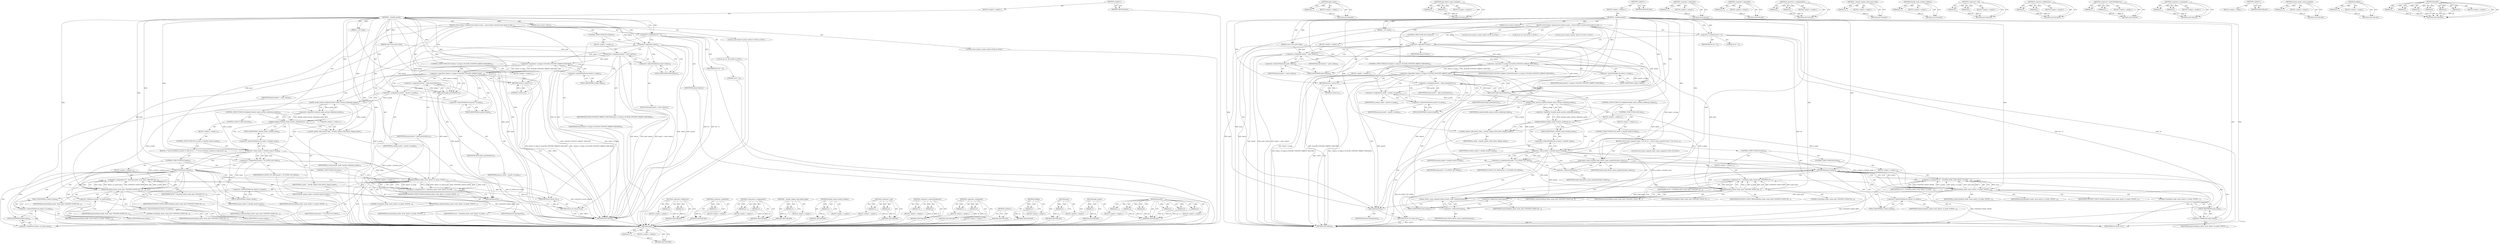 digraph "fsnotify" {
vulnerable_148 [label=<(METHOD,dget_parent)>];
vulnerable_149 [label=<(PARAM,p1)>];
vulnerable_150 [label=<(BLOCK,&lt;empty&gt;,&lt;empty&gt;)>];
vulnerable_151 [label=<(METHOD_RETURN,ANY)>];
vulnerable_169 [label=<(METHOD,fsnotify)>];
vulnerable_170 [label=<(PARAM,p1)>];
vulnerable_171 [label=<(PARAM,p2)>];
vulnerable_172 [label=<(PARAM,p3)>];
vulnerable_173 [label=<(PARAM,p4)>];
vulnerable_174 [label=<(PARAM,p5)>];
vulnerable_175 [label=<(PARAM,p6)>];
vulnerable_176 [label=<(BLOCK,&lt;empty&gt;,&lt;empty&gt;)>];
vulnerable_177 [label=<(METHOD_RETURN,ANY)>];
vulnerable_6 [label=<(METHOD,&lt;global&gt;)<SUB>1</SUB>>];
vulnerable_7 [label=<(BLOCK,&lt;empty&gt;,&lt;empty&gt;)<SUB>1</SUB>>];
vulnerable_8 [label=<(METHOD,__fsnotify_parent)<SUB>1</SUB>>];
vulnerable_9 [label=<(PARAM,const struct path *path)<SUB>1</SUB>>];
vulnerable_10 [label=<(PARAM,struct dentry *dentry)<SUB>1</SUB>>];
vulnerable_11 [label=<(PARAM,__u32 mask)<SUB>1</SUB>>];
vulnerable_12 [label=<(BLOCK,{
	struct dentry *parent;
	struct inode *p_inod...,{
	struct dentry *parent;
	struct inode *p_inod...)<SUB>2</SUB>>];
vulnerable_13 [label="<(LOCAL,struct dentry* parent: dentry*)<SUB>3</SUB>>"];
vulnerable_14 [label="<(LOCAL,struct inode* p_inode: inode*)<SUB>4</SUB>>"];
vulnerable_15 [label="<(LOCAL,int ret: int)<SUB>5</SUB>>"];
vulnerable_16 [label=<(&lt;operator&gt;.assignment,ret = 0)<SUB>5</SUB>>];
vulnerable_17 [label=<(IDENTIFIER,ret,ret = 0)<SUB>5</SUB>>];
vulnerable_18 [label=<(LITERAL,0,ret = 0)<SUB>5</SUB>>];
vulnerable_19 [label=<(CONTROL_STRUCTURE,IF,if (!dentry))<SUB>7</SUB>>];
vulnerable_20 [label=<(&lt;operator&gt;.logicalNot,!dentry)<SUB>7</SUB>>];
vulnerable_21 [label=<(IDENTIFIER,dentry,!dentry)<SUB>7</SUB>>];
vulnerable_22 [label=<(BLOCK,&lt;empty&gt;,&lt;empty&gt;)<SUB>8</SUB>>];
vulnerable_23 [label=<(&lt;operator&gt;.assignment,dentry = path-&gt;dentry)<SUB>8</SUB>>];
vulnerable_24 [label=<(IDENTIFIER,dentry,dentry = path-&gt;dentry)<SUB>8</SUB>>];
vulnerable_25 [label=<(&lt;operator&gt;.indirectFieldAccess,path-&gt;dentry)<SUB>8</SUB>>];
vulnerable_26 [label=<(IDENTIFIER,path,dentry = path-&gt;dentry)<SUB>8</SUB>>];
vulnerable_27 [label=<(FIELD_IDENTIFIER,dentry,dentry)<SUB>8</SUB>>];
vulnerable_28 [label=<(CONTROL_STRUCTURE,IF,if (!(dentry-&gt;d_flags &amp; DCACHE_FSNOTIFY_PARENT_WATCHED)))<SUB>10</SUB>>];
vulnerable_29 [label=<(&lt;operator&gt;.logicalNot,!(dentry-&gt;d_flags &amp; DCACHE_FSNOTIFY_PARENT_WATC...)<SUB>10</SUB>>];
vulnerable_30 [label=<(&lt;operator&gt;.and,dentry-&gt;d_flags &amp; DCACHE_FSNOTIFY_PARENT_WATCHED)<SUB>10</SUB>>];
vulnerable_31 [label=<(&lt;operator&gt;.indirectFieldAccess,dentry-&gt;d_flags)<SUB>10</SUB>>];
vulnerable_32 [label=<(IDENTIFIER,dentry,dentry-&gt;d_flags &amp; DCACHE_FSNOTIFY_PARENT_WATCHED)<SUB>10</SUB>>];
vulnerable_33 [label=<(FIELD_IDENTIFIER,d_flags,d_flags)<SUB>10</SUB>>];
vulnerable_34 [label=<(IDENTIFIER,DCACHE_FSNOTIFY_PARENT_WATCHED,dentry-&gt;d_flags &amp; DCACHE_FSNOTIFY_PARENT_WATCHED)<SUB>10</SUB>>];
vulnerable_35 [label=<(BLOCK,&lt;empty&gt;,&lt;empty&gt;)<SUB>11</SUB>>];
vulnerable_36 [label=<(RETURN,return 0;,return 0;)<SUB>11</SUB>>];
vulnerable_37 [label=<(LITERAL,0,return 0;)<SUB>11</SUB>>];
vulnerable_38 [label=<(&lt;operator&gt;.assignment,parent = dget_parent(dentry))<SUB>13</SUB>>];
vulnerable_39 [label=<(IDENTIFIER,parent,parent = dget_parent(dentry))<SUB>13</SUB>>];
vulnerable_40 [label=<(dget_parent,dget_parent(dentry))<SUB>13</SUB>>];
vulnerable_41 [label=<(IDENTIFIER,dentry,dget_parent(dentry))<SUB>13</SUB>>];
vulnerable_42 [label=<(&lt;operator&gt;.assignment,p_inode = parent-&gt;d_inode)<SUB>14</SUB>>];
vulnerable_43 [label=<(IDENTIFIER,p_inode,p_inode = parent-&gt;d_inode)<SUB>14</SUB>>];
vulnerable_44 [label=<(&lt;operator&gt;.indirectFieldAccess,parent-&gt;d_inode)<SUB>14</SUB>>];
vulnerable_45 [label=<(IDENTIFIER,parent,p_inode = parent-&gt;d_inode)<SUB>14</SUB>>];
vulnerable_46 [label=<(FIELD_IDENTIFIER,d_inode,d_inode)<SUB>14</SUB>>];
vulnerable_47 [label=<(CONTROL_STRUCTURE,IF,if (unlikely(!fsnotify_inode_watches_children(p_inode))))<SUB>16</SUB>>];
vulnerable_48 [label=<(unlikely,unlikely(!fsnotify_inode_watches_children(p_ino...)<SUB>16</SUB>>];
vulnerable_49 [label=<(&lt;operator&gt;.logicalNot,!fsnotify_inode_watches_children(p_inode))<SUB>16</SUB>>];
vulnerable_50 [label=<(fsnotify_inode_watches_children,fsnotify_inode_watches_children(p_inode))<SUB>16</SUB>>];
vulnerable_51 [label=<(IDENTIFIER,p_inode,fsnotify_inode_watches_children(p_inode))<SUB>16</SUB>>];
vulnerable_52 [label=<(BLOCK,&lt;empty&gt;,&lt;empty&gt;)<SUB>17</SUB>>];
vulnerable_53 [label=<(__fsnotify_update_child_dentry_flags,__fsnotify_update_child_dentry_flags(p_inode))<SUB>17</SUB>>];
vulnerable_54 [label=<(IDENTIFIER,p_inode,__fsnotify_update_child_dentry_flags(p_inode))<SUB>17</SUB>>];
vulnerable_55 [label=<(CONTROL_STRUCTURE,ELSE,else)<SUB>18</SUB>>];
vulnerable_56 [label=<(BLOCK,&lt;empty&gt;,&lt;empty&gt;)<SUB>18</SUB>>];
vulnerable_57 [label=<(CONTROL_STRUCTURE,IF,if (p_inode-&gt;i_fsnotify_mask &amp; mask))<SUB>18</SUB>>];
vulnerable_58 [label=<(&lt;operator&gt;.and,p_inode-&gt;i_fsnotify_mask &amp; mask)<SUB>18</SUB>>];
vulnerable_59 [label=<(&lt;operator&gt;.indirectFieldAccess,p_inode-&gt;i_fsnotify_mask)<SUB>18</SUB>>];
vulnerable_60 [label=<(IDENTIFIER,p_inode,p_inode-&gt;i_fsnotify_mask &amp; mask)<SUB>18</SUB>>];
vulnerable_61 [label=<(FIELD_IDENTIFIER,i_fsnotify_mask,i_fsnotify_mask)<SUB>18</SUB>>];
vulnerable_62 [label=<(IDENTIFIER,mask,p_inode-&gt;i_fsnotify_mask &amp; mask)<SUB>18</SUB>>];
vulnerable_63 [label=<(BLOCK,{
 		/* we are notifying a parent so come up wi...,{
 		/* we are notifying a parent so come up wi...)<SUB>18</SUB>>];
vulnerable_64 [label=<(&lt;operators&gt;.assignmentOr,mask |= FS_EVENT_ON_CHILD)<SUB>21</SUB>>];
vulnerable_65 [label=<(IDENTIFIER,mask,mask |= FS_EVENT_ON_CHILD)<SUB>21</SUB>>];
vulnerable_66 [label=<(IDENTIFIER,FS_EVENT_ON_CHILD,mask |= FS_EVENT_ON_CHILD)<SUB>21</SUB>>];
vulnerable_67 [label=<(CONTROL_STRUCTURE,IF,if (path))<SUB>23</SUB>>];
vulnerable_68 [label=<(IDENTIFIER,path,if (path))<SUB>23</SUB>>];
vulnerable_69 [label=<(BLOCK,&lt;empty&gt;,&lt;empty&gt;)<SUB>24</SUB>>];
vulnerable_70 [label=<(&lt;operator&gt;.assignment,ret = fsnotify(p_inode, mask, path, FSNOTIFY_EV...)<SUB>24</SUB>>];
vulnerable_71 [label=<(IDENTIFIER,ret,ret = fsnotify(p_inode, mask, path, FSNOTIFY_EV...)<SUB>24</SUB>>];
vulnerable_72 [label=<(fsnotify,fsnotify(p_inode, mask, path, FSNOTIFY_EVENT_PA...)<SUB>24</SUB>>];
vulnerable_73 [label=<(IDENTIFIER,p_inode,fsnotify(p_inode, mask, path, FSNOTIFY_EVENT_PA...)<SUB>24</SUB>>];
vulnerable_74 [label=<(IDENTIFIER,mask,fsnotify(p_inode, mask, path, FSNOTIFY_EVENT_PA...)<SUB>24</SUB>>];
vulnerable_75 [label=<(IDENTIFIER,path,fsnotify(p_inode, mask, path, FSNOTIFY_EVENT_PA...)<SUB>24</SUB>>];
vulnerable_76 [label=<(IDENTIFIER,FSNOTIFY_EVENT_PATH,fsnotify(p_inode, mask, path, FSNOTIFY_EVENT_PA...)<SUB>24</SUB>>];
vulnerable_77 [label=<(&lt;operator&gt;.fieldAccess,dentry-&gt;d_name.name)<SUB>25</SUB>>];
vulnerable_78 [label=<(&lt;operator&gt;.indirectFieldAccess,dentry-&gt;d_name)<SUB>25</SUB>>];
vulnerable_79 [label=<(IDENTIFIER,dentry,fsnotify(p_inode, mask, path, FSNOTIFY_EVENT_PA...)<SUB>25</SUB>>];
vulnerable_80 [label=<(FIELD_IDENTIFIER,d_name,d_name)<SUB>25</SUB>>];
vulnerable_81 [label=<(FIELD_IDENTIFIER,name,name)<SUB>25</SUB>>];
vulnerable_82 [label=<(LITERAL,0,fsnotify(p_inode, mask, path, FSNOTIFY_EVENT_PA...)<SUB>25</SUB>>];
vulnerable_83 [label=<(CONTROL_STRUCTURE,ELSE,else)<SUB>27</SUB>>];
vulnerable_84 [label=<(BLOCK,&lt;empty&gt;,&lt;empty&gt;)<SUB>27</SUB>>];
vulnerable_85 [label=<(&lt;operator&gt;.assignment,ret = fsnotify(p_inode, mask, dentry-&gt;d_inode, ...)<SUB>27</SUB>>];
vulnerable_86 [label=<(IDENTIFIER,ret,ret = fsnotify(p_inode, mask, dentry-&gt;d_inode, ...)<SUB>27</SUB>>];
vulnerable_87 [label=<(fsnotify,fsnotify(p_inode, mask, dentry-&gt;d_inode, FSNOTI...)<SUB>27</SUB>>];
vulnerable_88 [label=<(IDENTIFIER,p_inode,fsnotify(p_inode, mask, dentry-&gt;d_inode, FSNOTI...)<SUB>27</SUB>>];
vulnerable_89 [label=<(IDENTIFIER,mask,fsnotify(p_inode, mask, dentry-&gt;d_inode, FSNOTI...)<SUB>27</SUB>>];
vulnerable_90 [label=<(&lt;operator&gt;.indirectFieldAccess,dentry-&gt;d_inode)<SUB>27</SUB>>];
vulnerable_91 [label=<(IDENTIFIER,dentry,fsnotify(p_inode, mask, dentry-&gt;d_inode, FSNOTI...)<SUB>27</SUB>>];
vulnerable_92 [label=<(FIELD_IDENTIFIER,d_inode,d_inode)<SUB>27</SUB>>];
vulnerable_93 [label=<(IDENTIFIER,FSNOTIFY_EVENT_INODE,fsnotify(p_inode, mask, dentry-&gt;d_inode, FSNOTI...)<SUB>27</SUB>>];
vulnerable_94 [label=<(&lt;operator&gt;.fieldAccess,dentry-&gt;d_name.name)<SUB>28</SUB>>];
vulnerable_95 [label=<(&lt;operator&gt;.indirectFieldAccess,dentry-&gt;d_name)<SUB>28</SUB>>];
vulnerable_96 [label=<(IDENTIFIER,dentry,fsnotify(p_inode, mask, dentry-&gt;d_inode, FSNOTI...)<SUB>28</SUB>>];
vulnerable_97 [label=<(FIELD_IDENTIFIER,d_name,d_name)<SUB>28</SUB>>];
vulnerable_98 [label=<(FIELD_IDENTIFIER,name,name)<SUB>28</SUB>>];
vulnerable_99 [label=<(LITERAL,0,fsnotify(p_inode, mask, dentry-&gt;d_inode, FSNOTI...)<SUB>28</SUB>>];
vulnerable_100 [label=<(dput,dput(parent))<SUB>31</SUB>>];
vulnerable_101 [label=<(IDENTIFIER,parent,dput(parent))<SUB>31</SUB>>];
vulnerable_102 [label=<(RETURN,return ret;,return ret;)<SUB>33</SUB>>];
vulnerable_103 [label=<(IDENTIFIER,ret,return ret;)<SUB>33</SUB>>];
vulnerable_104 [label=<(METHOD_RETURN,int)<SUB>1</SUB>>];
vulnerable_106 [label=<(METHOD_RETURN,ANY)<SUB>1</SUB>>];
vulnerable_178 [label=<(METHOD,&lt;operator&gt;.fieldAccess)>];
vulnerable_179 [label=<(PARAM,p1)>];
vulnerable_180 [label=<(PARAM,p2)>];
vulnerable_181 [label=<(BLOCK,&lt;empty&gt;,&lt;empty&gt;)>];
vulnerable_182 [label=<(METHOD_RETURN,ANY)>];
vulnerable_134 [label=<(METHOD,&lt;operator&gt;.logicalNot)>];
vulnerable_135 [label=<(PARAM,p1)>];
vulnerable_136 [label=<(BLOCK,&lt;empty&gt;,&lt;empty&gt;)>];
vulnerable_137 [label=<(METHOD_RETURN,ANY)>];
vulnerable_164 [label=<(METHOD,&lt;operators&gt;.assignmentOr)>];
vulnerable_165 [label=<(PARAM,p1)>];
vulnerable_166 [label=<(PARAM,p2)>];
vulnerable_167 [label=<(BLOCK,&lt;empty&gt;,&lt;empty&gt;)>];
vulnerable_168 [label=<(METHOD_RETURN,ANY)>];
vulnerable_160 [label=<(METHOD,__fsnotify_update_child_dentry_flags)>];
vulnerable_161 [label=<(PARAM,p1)>];
vulnerable_162 [label=<(BLOCK,&lt;empty&gt;,&lt;empty&gt;)>];
vulnerable_163 [label=<(METHOD_RETURN,ANY)>];
vulnerable_156 [label=<(METHOD,fsnotify_inode_watches_children)>];
vulnerable_157 [label=<(PARAM,p1)>];
vulnerable_158 [label=<(BLOCK,&lt;empty&gt;,&lt;empty&gt;)>];
vulnerable_159 [label=<(METHOD_RETURN,ANY)>];
vulnerable_143 [label=<(METHOD,&lt;operator&gt;.and)>];
vulnerable_144 [label=<(PARAM,p1)>];
vulnerable_145 [label=<(PARAM,p2)>];
vulnerable_146 [label=<(BLOCK,&lt;empty&gt;,&lt;empty&gt;)>];
vulnerable_147 [label=<(METHOD_RETURN,ANY)>];
vulnerable_138 [label=<(METHOD,&lt;operator&gt;.indirectFieldAccess)>];
vulnerable_139 [label=<(PARAM,p1)>];
vulnerable_140 [label=<(PARAM,p2)>];
vulnerable_141 [label=<(BLOCK,&lt;empty&gt;,&lt;empty&gt;)>];
vulnerable_142 [label=<(METHOD_RETURN,ANY)>];
vulnerable_129 [label=<(METHOD,&lt;operator&gt;.assignment)>];
vulnerable_130 [label=<(PARAM,p1)>];
vulnerable_131 [label=<(PARAM,p2)>];
vulnerable_132 [label=<(BLOCK,&lt;empty&gt;,&lt;empty&gt;)>];
vulnerable_133 [label=<(METHOD_RETURN,ANY)>];
vulnerable_123 [label=<(METHOD,&lt;global&gt;)<SUB>1</SUB>>];
vulnerable_124 [label=<(BLOCK,&lt;empty&gt;,&lt;empty&gt;)>];
vulnerable_125 [label=<(METHOD_RETURN,ANY)>];
vulnerable_152 [label=<(METHOD,unlikely)>];
vulnerable_153 [label=<(PARAM,p1)>];
vulnerable_154 [label=<(BLOCK,&lt;empty&gt;,&lt;empty&gt;)>];
vulnerable_155 [label=<(METHOD_RETURN,ANY)>];
vulnerable_183 [label=<(METHOD,dput)>];
vulnerable_184 [label=<(PARAM,p1)>];
vulnerable_185 [label=<(BLOCK,&lt;empty&gt;,&lt;empty&gt;)>];
vulnerable_186 [label=<(METHOD_RETURN,ANY)>];
fixed_202 [label=<(METHOD,dput)>];
fixed_203 [label=<(PARAM,p1)>];
fixed_204 [label=<(BLOCK,&lt;empty&gt;,&lt;empty&gt;)>];
fixed_205 [label=<(METHOD_RETURN,ANY)>];
fixed_154 [label=<(METHOD,dget_parent)>];
fixed_155 [label=<(PARAM,p1)>];
fixed_156 [label=<(BLOCK,&lt;empty&gt;,&lt;empty&gt;)>];
fixed_157 [label=<(METHOD_RETURN,ANY)>];
fixed_175 [label=<(METHOD,take_dentry_name_snapshot)>];
fixed_176 [label=<(PARAM,p1)>];
fixed_177 [label=<(PARAM,p2)>];
fixed_178 [label=<(BLOCK,&lt;empty&gt;,&lt;empty&gt;)>];
fixed_179 [label=<(METHOD_RETURN,ANY)>];
fixed_6 [label=<(METHOD,&lt;global&gt;)<SUB>1</SUB>>];
fixed_7 [label=<(BLOCK,&lt;empty&gt;,&lt;empty&gt;)<SUB>1</SUB>>];
fixed_8 [label=<(METHOD,__fsnotify_parent)<SUB>1</SUB>>];
fixed_9 [label=<(PARAM,const struct path *path)<SUB>1</SUB>>];
fixed_10 [label=<(PARAM,struct dentry *dentry)<SUB>1</SUB>>];
fixed_11 [label=<(PARAM,__u32 mask)<SUB>1</SUB>>];
fixed_12 [label=<(BLOCK,{
	struct dentry *parent;
	struct inode *p_inod...,{
	struct dentry *parent;
	struct inode *p_inod...)<SUB>2</SUB>>];
fixed_13 [label="<(LOCAL,struct dentry* parent: dentry*)<SUB>3</SUB>>"];
fixed_14 [label="<(LOCAL,struct inode* p_inode: inode*)<SUB>4</SUB>>"];
fixed_15 [label="<(LOCAL,int ret: int)<SUB>5</SUB>>"];
fixed_16 [label=<(&lt;operator&gt;.assignment,ret = 0)<SUB>5</SUB>>];
fixed_17 [label=<(IDENTIFIER,ret,ret = 0)<SUB>5</SUB>>];
fixed_18 [label=<(LITERAL,0,ret = 0)<SUB>5</SUB>>];
fixed_19 [label=<(CONTROL_STRUCTURE,IF,if (!dentry))<SUB>7</SUB>>];
fixed_20 [label=<(&lt;operator&gt;.logicalNot,!dentry)<SUB>7</SUB>>];
fixed_21 [label=<(IDENTIFIER,dentry,!dentry)<SUB>7</SUB>>];
fixed_22 [label=<(BLOCK,&lt;empty&gt;,&lt;empty&gt;)<SUB>8</SUB>>];
fixed_23 [label=<(&lt;operator&gt;.assignment,dentry = path-&gt;dentry)<SUB>8</SUB>>];
fixed_24 [label=<(IDENTIFIER,dentry,dentry = path-&gt;dentry)<SUB>8</SUB>>];
fixed_25 [label=<(&lt;operator&gt;.indirectFieldAccess,path-&gt;dentry)<SUB>8</SUB>>];
fixed_26 [label=<(IDENTIFIER,path,dentry = path-&gt;dentry)<SUB>8</SUB>>];
fixed_27 [label=<(FIELD_IDENTIFIER,dentry,dentry)<SUB>8</SUB>>];
fixed_28 [label=<(CONTROL_STRUCTURE,IF,if (!(dentry-&gt;d_flags &amp; DCACHE_FSNOTIFY_PARENT_WATCHED)))<SUB>10</SUB>>];
fixed_29 [label=<(&lt;operator&gt;.logicalNot,!(dentry-&gt;d_flags &amp; DCACHE_FSNOTIFY_PARENT_WATC...)<SUB>10</SUB>>];
fixed_30 [label=<(&lt;operator&gt;.and,dentry-&gt;d_flags &amp; DCACHE_FSNOTIFY_PARENT_WATCHED)<SUB>10</SUB>>];
fixed_31 [label=<(&lt;operator&gt;.indirectFieldAccess,dentry-&gt;d_flags)<SUB>10</SUB>>];
fixed_32 [label=<(IDENTIFIER,dentry,dentry-&gt;d_flags &amp; DCACHE_FSNOTIFY_PARENT_WATCHED)<SUB>10</SUB>>];
fixed_33 [label=<(FIELD_IDENTIFIER,d_flags,d_flags)<SUB>10</SUB>>];
fixed_34 [label=<(IDENTIFIER,DCACHE_FSNOTIFY_PARENT_WATCHED,dentry-&gt;d_flags &amp; DCACHE_FSNOTIFY_PARENT_WATCHED)<SUB>10</SUB>>];
fixed_35 [label=<(BLOCK,&lt;empty&gt;,&lt;empty&gt;)<SUB>11</SUB>>];
fixed_36 [label=<(RETURN,return 0;,return 0;)<SUB>11</SUB>>];
fixed_37 [label=<(LITERAL,0,return 0;)<SUB>11</SUB>>];
fixed_38 [label=<(&lt;operator&gt;.assignment,parent = dget_parent(dentry))<SUB>13</SUB>>];
fixed_39 [label=<(IDENTIFIER,parent,parent = dget_parent(dentry))<SUB>13</SUB>>];
fixed_40 [label=<(dget_parent,dget_parent(dentry))<SUB>13</SUB>>];
fixed_41 [label=<(IDENTIFIER,dentry,dget_parent(dentry))<SUB>13</SUB>>];
fixed_42 [label=<(&lt;operator&gt;.assignment,p_inode = parent-&gt;d_inode)<SUB>14</SUB>>];
fixed_43 [label=<(IDENTIFIER,p_inode,p_inode = parent-&gt;d_inode)<SUB>14</SUB>>];
fixed_44 [label=<(&lt;operator&gt;.indirectFieldAccess,parent-&gt;d_inode)<SUB>14</SUB>>];
fixed_45 [label=<(IDENTIFIER,parent,p_inode = parent-&gt;d_inode)<SUB>14</SUB>>];
fixed_46 [label=<(FIELD_IDENTIFIER,d_inode,d_inode)<SUB>14</SUB>>];
fixed_47 [label=<(CONTROL_STRUCTURE,IF,if (unlikely(!fsnotify_inode_watches_children(p_inode))))<SUB>16</SUB>>];
fixed_48 [label=<(unlikely,unlikely(!fsnotify_inode_watches_children(p_ino...)<SUB>16</SUB>>];
fixed_49 [label=<(&lt;operator&gt;.logicalNot,!fsnotify_inode_watches_children(p_inode))<SUB>16</SUB>>];
fixed_50 [label=<(fsnotify_inode_watches_children,fsnotify_inode_watches_children(p_inode))<SUB>16</SUB>>];
fixed_51 [label=<(IDENTIFIER,p_inode,fsnotify_inode_watches_children(p_inode))<SUB>16</SUB>>];
fixed_52 [label=<(BLOCK,&lt;empty&gt;,&lt;empty&gt;)<SUB>17</SUB>>];
fixed_53 [label=<(__fsnotify_update_child_dentry_flags,__fsnotify_update_child_dentry_flags(p_inode))<SUB>17</SUB>>];
fixed_54 [label=<(IDENTIFIER,p_inode,__fsnotify_update_child_dentry_flags(p_inode))<SUB>17</SUB>>];
fixed_55 [label=<(CONTROL_STRUCTURE,ELSE,else)<SUB>18</SUB>>];
fixed_56 [label=<(BLOCK,&lt;empty&gt;,&lt;empty&gt;)<SUB>18</SUB>>];
fixed_57 [label=<(CONTROL_STRUCTURE,IF,if (p_inode-&gt;i_fsnotify_mask &amp; mask))<SUB>18</SUB>>];
fixed_58 [label=<(&lt;operator&gt;.and,p_inode-&gt;i_fsnotify_mask &amp; mask)<SUB>18</SUB>>];
fixed_59 [label=<(&lt;operator&gt;.indirectFieldAccess,p_inode-&gt;i_fsnotify_mask)<SUB>18</SUB>>];
fixed_60 [label=<(IDENTIFIER,p_inode,p_inode-&gt;i_fsnotify_mask &amp; mask)<SUB>18</SUB>>];
fixed_61 [label=<(FIELD_IDENTIFIER,i_fsnotify_mask,i_fsnotify_mask)<SUB>18</SUB>>];
fixed_62 [label=<(IDENTIFIER,mask,p_inode-&gt;i_fsnotify_mask &amp; mask)<SUB>18</SUB>>];
fixed_63 [label=<(BLOCK,{
		struct name_snapshot name;

 		/* we are no...,{
		struct name_snapshot name;

 		/* we are no...)<SUB>18</SUB>>];
fixed_64 [label="<(LOCAL,struct name_snapshot name: name_snapshot)<SUB>19</SUB>>"];
fixed_65 [label=<(&lt;operators&gt;.assignmentOr,mask |= FS_EVENT_ON_CHILD)<SUB>23</SUB>>];
fixed_66 [label=<(IDENTIFIER,mask,mask |= FS_EVENT_ON_CHILD)<SUB>23</SUB>>];
fixed_67 [label=<(IDENTIFIER,FS_EVENT_ON_CHILD,mask |= FS_EVENT_ON_CHILD)<SUB>23</SUB>>];
fixed_68 [label=<(take_dentry_name_snapshot,take_dentry_name_snapshot(&amp;name, dentry))<SUB>25</SUB>>];
fixed_69 [label=<(&lt;operator&gt;.addressOf,&amp;name)<SUB>25</SUB>>];
fixed_70 [label=<(IDENTIFIER,name,take_dentry_name_snapshot(&amp;name, dentry))<SUB>25</SUB>>];
fixed_71 [label=<(IDENTIFIER,dentry,take_dentry_name_snapshot(&amp;name, dentry))<SUB>25</SUB>>];
fixed_72 [label=<(CONTROL_STRUCTURE,IF,if (path))<SUB>26</SUB>>];
fixed_73 [label=<(IDENTIFIER,path,if (path))<SUB>26</SUB>>];
fixed_74 [label=<(BLOCK,&lt;empty&gt;,&lt;empty&gt;)<SUB>27</SUB>>];
fixed_75 [label=<(&lt;operator&gt;.assignment,ret = fsnotify(p_inode, mask, path, FSNOTIFY_EV...)<SUB>27</SUB>>];
fixed_76 [label=<(IDENTIFIER,ret,ret = fsnotify(p_inode, mask, path, FSNOTIFY_EV...)<SUB>27</SUB>>];
fixed_77 [label=<(fsnotify,fsnotify(p_inode, mask, path, FSNOTIFY_EVENT_PA...)<SUB>27</SUB>>];
fixed_78 [label=<(IDENTIFIER,p_inode,fsnotify(p_inode, mask, path, FSNOTIFY_EVENT_PA...)<SUB>27</SUB>>];
fixed_79 [label=<(IDENTIFIER,mask,fsnotify(p_inode, mask, path, FSNOTIFY_EVENT_PA...)<SUB>27</SUB>>];
fixed_80 [label=<(IDENTIFIER,path,fsnotify(p_inode, mask, path, FSNOTIFY_EVENT_PA...)<SUB>27</SUB>>];
fixed_81 [label=<(IDENTIFIER,FSNOTIFY_EVENT_PATH,fsnotify(p_inode, mask, path, FSNOTIFY_EVENT_PA...)<SUB>27</SUB>>];
fixed_82 [label=<(&lt;operator&gt;.fieldAccess,name.name)<SUB>28</SUB>>];
fixed_83 [label=<(IDENTIFIER,name,fsnotify(p_inode, mask, path, FSNOTIFY_EVENT_PA...)<SUB>28</SUB>>];
fixed_84 [label=<(FIELD_IDENTIFIER,name,name)<SUB>28</SUB>>];
fixed_85 [label=<(LITERAL,0,fsnotify(p_inode, mask, path, FSNOTIFY_EVENT_PA...)<SUB>28</SUB>>];
fixed_86 [label=<(CONTROL_STRUCTURE,ELSE,else)<SUB>30</SUB>>];
fixed_87 [label=<(BLOCK,&lt;empty&gt;,&lt;empty&gt;)<SUB>30</SUB>>];
fixed_88 [label=<(&lt;operator&gt;.assignment,ret = fsnotify(p_inode, mask, dentry-&gt;d_inode, ...)<SUB>30</SUB>>];
fixed_89 [label=<(IDENTIFIER,ret,ret = fsnotify(p_inode, mask, dentry-&gt;d_inode, ...)<SUB>30</SUB>>];
fixed_90 [label=<(fsnotify,fsnotify(p_inode, mask, dentry-&gt;d_inode, FSNOTI...)<SUB>30</SUB>>];
fixed_91 [label=<(IDENTIFIER,p_inode,fsnotify(p_inode, mask, dentry-&gt;d_inode, FSNOTI...)<SUB>30</SUB>>];
fixed_92 [label=<(IDENTIFIER,mask,fsnotify(p_inode, mask, dentry-&gt;d_inode, FSNOTI...)<SUB>30</SUB>>];
fixed_93 [label=<(&lt;operator&gt;.indirectFieldAccess,dentry-&gt;d_inode)<SUB>30</SUB>>];
fixed_94 [label=<(IDENTIFIER,dentry,fsnotify(p_inode, mask, dentry-&gt;d_inode, FSNOTI...)<SUB>30</SUB>>];
fixed_95 [label=<(FIELD_IDENTIFIER,d_inode,d_inode)<SUB>30</SUB>>];
fixed_96 [label=<(IDENTIFIER,FSNOTIFY_EVENT_INODE,fsnotify(p_inode, mask, dentry-&gt;d_inode, FSNOTI...)<SUB>30</SUB>>];
fixed_97 [label=<(&lt;operator&gt;.fieldAccess,name.name)<SUB>31</SUB>>];
fixed_98 [label=<(IDENTIFIER,name,fsnotify(p_inode, mask, dentry-&gt;d_inode, FSNOTI...)<SUB>31</SUB>>];
fixed_99 [label=<(FIELD_IDENTIFIER,name,name)<SUB>31</SUB>>];
fixed_100 [label=<(LITERAL,0,fsnotify(p_inode, mask, dentry-&gt;d_inode, FSNOTI...)<SUB>31</SUB>>];
fixed_101 [label=<(release_dentry_name_snapshot,release_dentry_name_snapshot(&amp;name))<SUB>32</SUB>>];
fixed_102 [label=<(&lt;operator&gt;.addressOf,&amp;name)<SUB>32</SUB>>];
fixed_103 [label=<(IDENTIFIER,name,release_dentry_name_snapshot(&amp;name))<SUB>32</SUB>>];
fixed_104 [label=<(dput,dput(parent))<SUB>35</SUB>>];
fixed_105 [label=<(IDENTIFIER,parent,dput(parent))<SUB>35</SUB>>];
fixed_106 [label=<(RETURN,return ret;,return ret;)<SUB>37</SUB>>];
fixed_107 [label=<(IDENTIFIER,ret,return ret;)<SUB>37</SUB>>];
fixed_108 [label=<(METHOD_RETURN,int)<SUB>1</SUB>>];
fixed_110 [label=<(METHOD_RETURN,ANY)<SUB>1</SUB>>];
fixed_180 [label=<(METHOD,&lt;operator&gt;.addressOf)>];
fixed_181 [label=<(PARAM,p1)>];
fixed_182 [label=<(BLOCK,&lt;empty&gt;,&lt;empty&gt;)>];
fixed_183 [label=<(METHOD_RETURN,ANY)>];
fixed_140 [label=<(METHOD,&lt;operator&gt;.logicalNot)>];
fixed_141 [label=<(PARAM,p1)>];
fixed_142 [label=<(BLOCK,&lt;empty&gt;,&lt;empty&gt;)>];
fixed_143 [label=<(METHOD_RETURN,ANY)>];
fixed_170 [label=<(METHOD,&lt;operators&gt;.assignmentOr)>];
fixed_171 [label=<(PARAM,p1)>];
fixed_172 [label=<(PARAM,p2)>];
fixed_173 [label=<(BLOCK,&lt;empty&gt;,&lt;empty&gt;)>];
fixed_174 [label=<(METHOD_RETURN,ANY)>];
fixed_166 [label=<(METHOD,__fsnotify_update_child_dentry_flags)>];
fixed_167 [label=<(PARAM,p1)>];
fixed_168 [label=<(BLOCK,&lt;empty&gt;,&lt;empty&gt;)>];
fixed_169 [label=<(METHOD_RETURN,ANY)>];
fixed_162 [label=<(METHOD,fsnotify_inode_watches_children)>];
fixed_163 [label=<(PARAM,p1)>];
fixed_164 [label=<(BLOCK,&lt;empty&gt;,&lt;empty&gt;)>];
fixed_165 [label=<(METHOD_RETURN,ANY)>];
fixed_149 [label=<(METHOD,&lt;operator&gt;.and)>];
fixed_150 [label=<(PARAM,p1)>];
fixed_151 [label=<(PARAM,p2)>];
fixed_152 [label=<(BLOCK,&lt;empty&gt;,&lt;empty&gt;)>];
fixed_153 [label=<(METHOD_RETURN,ANY)>];
fixed_193 [label=<(METHOD,&lt;operator&gt;.fieldAccess)>];
fixed_194 [label=<(PARAM,p1)>];
fixed_195 [label=<(PARAM,p2)>];
fixed_196 [label=<(BLOCK,&lt;empty&gt;,&lt;empty&gt;)>];
fixed_197 [label=<(METHOD_RETURN,ANY)>];
fixed_144 [label=<(METHOD,&lt;operator&gt;.indirectFieldAccess)>];
fixed_145 [label=<(PARAM,p1)>];
fixed_146 [label=<(PARAM,p2)>];
fixed_147 [label=<(BLOCK,&lt;empty&gt;,&lt;empty&gt;)>];
fixed_148 [label=<(METHOD_RETURN,ANY)>];
fixed_135 [label=<(METHOD,&lt;operator&gt;.assignment)>];
fixed_136 [label=<(PARAM,p1)>];
fixed_137 [label=<(PARAM,p2)>];
fixed_138 [label=<(BLOCK,&lt;empty&gt;,&lt;empty&gt;)>];
fixed_139 [label=<(METHOD_RETURN,ANY)>];
fixed_129 [label=<(METHOD,&lt;global&gt;)<SUB>1</SUB>>];
fixed_130 [label=<(BLOCK,&lt;empty&gt;,&lt;empty&gt;)>];
fixed_131 [label=<(METHOD_RETURN,ANY)>];
fixed_198 [label=<(METHOD,release_dentry_name_snapshot)>];
fixed_199 [label=<(PARAM,p1)>];
fixed_200 [label=<(BLOCK,&lt;empty&gt;,&lt;empty&gt;)>];
fixed_201 [label=<(METHOD_RETURN,ANY)>];
fixed_158 [label=<(METHOD,unlikely)>];
fixed_159 [label=<(PARAM,p1)>];
fixed_160 [label=<(BLOCK,&lt;empty&gt;,&lt;empty&gt;)>];
fixed_161 [label=<(METHOD_RETURN,ANY)>];
fixed_184 [label=<(METHOD,fsnotify)>];
fixed_185 [label=<(PARAM,p1)>];
fixed_186 [label=<(PARAM,p2)>];
fixed_187 [label=<(PARAM,p3)>];
fixed_188 [label=<(PARAM,p4)>];
fixed_189 [label=<(PARAM,p5)>];
fixed_190 [label=<(PARAM,p6)>];
fixed_191 [label=<(BLOCK,&lt;empty&gt;,&lt;empty&gt;)>];
fixed_192 [label=<(METHOD_RETURN,ANY)>];
vulnerable_148 -> vulnerable_149  [key=0, label="AST: "];
vulnerable_148 -> vulnerable_149  [key=1, label="DDG: "];
vulnerable_148 -> vulnerable_150  [key=0, label="AST: "];
vulnerable_148 -> vulnerable_151  [key=0, label="AST: "];
vulnerable_148 -> vulnerable_151  [key=1, label="CFG: "];
vulnerable_149 -> vulnerable_151  [key=0, label="DDG: p1"];
vulnerable_150 -> fixed_202  [key=0];
vulnerable_151 -> fixed_202  [key=0];
vulnerable_169 -> vulnerable_170  [key=0, label="AST: "];
vulnerable_169 -> vulnerable_170  [key=1, label="DDG: "];
vulnerable_169 -> vulnerable_176  [key=0, label="AST: "];
vulnerable_169 -> vulnerable_171  [key=0, label="AST: "];
vulnerable_169 -> vulnerable_171  [key=1, label="DDG: "];
vulnerable_169 -> vulnerable_177  [key=0, label="AST: "];
vulnerable_169 -> vulnerable_177  [key=1, label="CFG: "];
vulnerable_169 -> vulnerable_172  [key=0, label="AST: "];
vulnerable_169 -> vulnerable_172  [key=1, label="DDG: "];
vulnerable_169 -> vulnerable_173  [key=0, label="AST: "];
vulnerable_169 -> vulnerable_173  [key=1, label="DDG: "];
vulnerable_169 -> vulnerable_174  [key=0, label="AST: "];
vulnerable_169 -> vulnerable_174  [key=1, label="DDG: "];
vulnerable_169 -> vulnerable_175  [key=0, label="AST: "];
vulnerable_169 -> vulnerable_175  [key=1, label="DDG: "];
vulnerable_170 -> vulnerable_177  [key=0, label="DDG: p1"];
vulnerable_171 -> vulnerable_177  [key=0, label="DDG: p2"];
vulnerable_172 -> vulnerable_177  [key=0, label="DDG: p3"];
vulnerable_173 -> vulnerable_177  [key=0, label="DDG: p4"];
vulnerable_174 -> vulnerable_177  [key=0, label="DDG: p5"];
vulnerable_175 -> vulnerable_177  [key=0, label="DDG: p6"];
vulnerable_176 -> fixed_202  [key=0];
vulnerable_177 -> fixed_202  [key=0];
vulnerable_6 -> vulnerable_7  [key=0, label="AST: "];
vulnerable_6 -> vulnerable_106  [key=0, label="AST: "];
vulnerable_6 -> vulnerable_106  [key=1, label="CFG: "];
vulnerable_7 -> vulnerable_8  [key=0, label="AST: "];
vulnerable_8 -> vulnerable_9  [key=0, label="AST: "];
vulnerable_8 -> vulnerable_9  [key=1, label="DDG: "];
vulnerable_8 -> vulnerable_10  [key=0, label="AST: "];
vulnerable_8 -> vulnerable_10  [key=1, label="DDG: "];
vulnerable_8 -> vulnerable_11  [key=0, label="AST: "];
vulnerable_8 -> vulnerable_11  [key=1, label="DDG: "];
vulnerable_8 -> vulnerable_12  [key=0, label="AST: "];
vulnerable_8 -> vulnerable_104  [key=0, label="AST: "];
vulnerable_8 -> vulnerable_16  [key=0, label="CFG: "];
vulnerable_8 -> vulnerable_16  [key=1, label="DDG: "];
vulnerable_8 -> vulnerable_100  [key=0, label="DDG: "];
vulnerable_8 -> vulnerable_103  [key=0, label="DDG: "];
vulnerable_8 -> vulnerable_20  [key=0, label="DDG: "];
vulnerable_8 -> vulnerable_36  [key=0, label="DDG: "];
vulnerable_8 -> vulnerable_40  [key=0, label="DDG: "];
vulnerable_8 -> vulnerable_30  [key=0, label="DDG: "];
vulnerable_8 -> vulnerable_37  [key=0, label="DDG: "];
vulnerable_8 -> vulnerable_53  [key=0, label="DDG: "];
vulnerable_8 -> vulnerable_50  [key=0, label="DDG: "];
vulnerable_8 -> vulnerable_58  [key=0, label="DDG: "];
vulnerable_8 -> vulnerable_64  [key=0, label="DDG: "];
vulnerable_8 -> vulnerable_68  [key=0, label="DDG: "];
vulnerable_8 -> vulnerable_72  [key=0, label="DDG: "];
vulnerable_8 -> vulnerable_87  [key=0, label="DDG: "];
vulnerable_9 -> vulnerable_104  [key=0, label="DDG: path"];
vulnerable_9 -> vulnerable_23  [key=0, label="DDG: path"];
vulnerable_9 -> vulnerable_72  [key=0, label="DDG: path"];
vulnerable_10 -> vulnerable_20  [key=0, label="DDG: dentry"];
vulnerable_11 -> vulnerable_104  [key=0, label="DDG: mask"];
vulnerable_11 -> vulnerable_58  [key=0, label="DDG: mask"];
vulnerable_12 -> vulnerable_13  [key=0, label="AST: "];
vulnerable_12 -> vulnerable_14  [key=0, label="AST: "];
vulnerable_12 -> vulnerable_15  [key=0, label="AST: "];
vulnerable_12 -> vulnerable_16  [key=0, label="AST: "];
vulnerable_12 -> vulnerable_19  [key=0, label="AST: "];
vulnerable_12 -> vulnerable_28  [key=0, label="AST: "];
vulnerable_12 -> vulnerable_38  [key=0, label="AST: "];
vulnerable_12 -> vulnerable_42  [key=0, label="AST: "];
vulnerable_12 -> vulnerable_47  [key=0, label="AST: "];
vulnerable_12 -> vulnerable_100  [key=0, label="AST: "];
vulnerable_12 -> vulnerable_102  [key=0, label="AST: "];
vulnerable_13 -> fixed_202  [key=0];
vulnerable_14 -> fixed_202  [key=0];
vulnerable_15 -> fixed_202  [key=0];
vulnerable_16 -> vulnerable_17  [key=0, label="AST: "];
vulnerable_16 -> vulnerable_18  [key=0, label="AST: "];
vulnerable_16 -> vulnerable_20  [key=0, label="CFG: "];
vulnerable_16 -> vulnerable_104  [key=0, label="DDG: ret"];
vulnerable_16 -> vulnerable_104  [key=1, label="DDG: ret = 0"];
vulnerable_16 -> vulnerable_103  [key=0, label="DDG: ret"];
vulnerable_17 -> fixed_202  [key=0];
vulnerable_18 -> fixed_202  [key=0];
vulnerable_19 -> vulnerable_20  [key=0, label="AST: "];
vulnerable_19 -> vulnerable_22  [key=0, label="AST: "];
vulnerable_20 -> vulnerable_21  [key=0, label="AST: "];
vulnerable_20 -> vulnerable_27  [key=0, label="CFG: "];
vulnerable_20 -> vulnerable_27  [key=1, label="CDG: "];
vulnerable_20 -> vulnerable_33  [key=0, label="CFG: "];
vulnerable_20 -> vulnerable_104  [key=0, label="DDG: dentry"];
vulnerable_20 -> vulnerable_104  [key=1, label="DDG: !dentry"];
vulnerable_20 -> vulnerable_40  [key=0, label="DDG: dentry"];
vulnerable_20 -> vulnerable_30  [key=0, label="DDG: dentry"];
vulnerable_20 -> vulnerable_25  [key=0, label="CDG: "];
vulnerable_20 -> vulnerable_23  [key=0, label="CDG: "];
vulnerable_21 -> fixed_202  [key=0];
vulnerable_22 -> vulnerable_23  [key=0, label="AST: "];
vulnerable_23 -> vulnerable_24  [key=0, label="AST: "];
vulnerable_23 -> vulnerable_25  [key=0, label="AST: "];
vulnerable_23 -> vulnerable_33  [key=0, label="CFG: "];
vulnerable_23 -> vulnerable_104  [key=0, label="DDG: dentry"];
vulnerable_23 -> vulnerable_104  [key=1, label="DDG: path-&gt;dentry"];
vulnerable_23 -> vulnerable_104  [key=2, label="DDG: dentry = path-&gt;dentry"];
vulnerable_23 -> vulnerable_40  [key=0, label="DDG: dentry"];
vulnerable_23 -> vulnerable_30  [key=0, label="DDG: dentry"];
vulnerable_24 -> fixed_202  [key=0];
vulnerable_25 -> vulnerable_26  [key=0, label="AST: "];
vulnerable_25 -> vulnerable_27  [key=0, label="AST: "];
vulnerable_25 -> vulnerable_23  [key=0, label="CFG: "];
vulnerable_26 -> fixed_202  [key=0];
vulnerable_27 -> vulnerable_25  [key=0, label="CFG: "];
vulnerable_28 -> vulnerable_29  [key=0, label="AST: "];
vulnerable_28 -> vulnerable_35  [key=0, label="AST: "];
vulnerable_29 -> vulnerable_30  [key=0, label="AST: "];
vulnerable_29 -> vulnerable_36  [key=0, label="CFG: "];
vulnerable_29 -> vulnerable_36  [key=1, label="CDG: "];
vulnerable_29 -> vulnerable_40  [key=0, label="CFG: "];
vulnerable_29 -> vulnerable_40  [key=1, label="CDG: "];
vulnerable_29 -> vulnerable_104  [key=0, label="DDG: dentry-&gt;d_flags &amp; DCACHE_FSNOTIFY_PARENT_WATCHED"];
vulnerable_29 -> vulnerable_104  [key=1, label="DDG: !(dentry-&gt;d_flags &amp; DCACHE_FSNOTIFY_PARENT_WATCHED)"];
vulnerable_29 -> vulnerable_48  [key=0, label="CDG: "];
vulnerable_29 -> vulnerable_49  [key=0, label="CDG: "];
vulnerable_29 -> vulnerable_42  [key=0, label="CDG: "];
vulnerable_29 -> vulnerable_46  [key=0, label="CDG: "];
vulnerable_29 -> vulnerable_102  [key=0, label="CDG: "];
vulnerable_29 -> vulnerable_38  [key=0, label="CDG: "];
vulnerable_29 -> vulnerable_50  [key=0, label="CDG: "];
vulnerable_29 -> vulnerable_44  [key=0, label="CDG: "];
vulnerable_29 -> vulnerable_100  [key=0, label="CDG: "];
vulnerable_30 -> vulnerable_31  [key=0, label="AST: "];
vulnerable_30 -> vulnerable_34  [key=0, label="AST: "];
vulnerable_30 -> vulnerable_29  [key=0, label="CFG: "];
vulnerable_30 -> vulnerable_29  [key=1, label="DDG: dentry-&gt;d_flags"];
vulnerable_30 -> vulnerable_29  [key=2, label="DDG: DCACHE_FSNOTIFY_PARENT_WATCHED"];
vulnerable_30 -> vulnerable_104  [key=0, label="DDG: dentry-&gt;d_flags"];
vulnerable_30 -> vulnerable_104  [key=1, label="DDG: DCACHE_FSNOTIFY_PARENT_WATCHED"];
vulnerable_30 -> vulnerable_40  [key=0, label="DDG: dentry-&gt;d_flags"];
vulnerable_31 -> vulnerable_32  [key=0, label="AST: "];
vulnerable_31 -> vulnerable_33  [key=0, label="AST: "];
vulnerable_31 -> vulnerable_30  [key=0, label="CFG: "];
vulnerable_32 -> fixed_202  [key=0];
vulnerable_33 -> vulnerable_31  [key=0, label="CFG: "];
vulnerable_34 -> fixed_202  [key=0];
vulnerable_35 -> vulnerable_36  [key=0, label="AST: "];
vulnerable_36 -> vulnerable_37  [key=0, label="AST: "];
vulnerable_36 -> vulnerable_104  [key=0, label="CFG: "];
vulnerable_36 -> vulnerable_104  [key=1, label="DDG: &lt;RET&gt;"];
vulnerable_37 -> vulnerable_36  [key=0, label="DDG: 0"];
vulnerable_38 -> vulnerable_39  [key=0, label="AST: "];
vulnerable_38 -> vulnerable_40  [key=0, label="AST: "];
vulnerable_38 -> vulnerable_46  [key=0, label="CFG: "];
vulnerable_38 -> vulnerable_42  [key=0, label="DDG: parent"];
vulnerable_38 -> vulnerable_100  [key=0, label="DDG: parent"];
vulnerable_39 -> fixed_202  [key=0];
vulnerable_40 -> vulnerable_41  [key=0, label="AST: "];
vulnerable_40 -> vulnerable_38  [key=0, label="CFG: "];
vulnerable_40 -> vulnerable_38  [key=1, label="DDG: dentry"];
vulnerable_40 -> vulnerable_87  [key=0, label="DDG: dentry"];
vulnerable_41 -> fixed_202  [key=0];
vulnerable_42 -> vulnerable_43  [key=0, label="AST: "];
vulnerable_42 -> vulnerable_44  [key=0, label="AST: "];
vulnerable_42 -> vulnerable_50  [key=0, label="CFG: "];
vulnerable_42 -> vulnerable_50  [key=1, label="DDG: p_inode"];
vulnerable_43 -> fixed_202  [key=0];
vulnerable_44 -> vulnerable_45  [key=0, label="AST: "];
vulnerable_44 -> vulnerable_46  [key=0, label="AST: "];
vulnerable_44 -> vulnerable_42  [key=0, label="CFG: "];
vulnerable_45 -> fixed_202  [key=0];
vulnerable_46 -> vulnerable_44  [key=0, label="CFG: "];
vulnerable_47 -> vulnerable_48  [key=0, label="AST: "];
vulnerable_47 -> vulnerable_52  [key=0, label="AST: "];
vulnerable_47 -> vulnerable_55  [key=0, label="AST: "];
vulnerable_48 -> vulnerable_49  [key=0, label="AST: "];
vulnerable_48 -> vulnerable_53  [key=0, label="CFG: "];
vulnerable_48 -> vulnerable_53  [key=1, label="CDG: "];
vulnerable_48 -> vulnerable_61  [key=0, label="CFG: "];
vulnerable_48 -> vulnerable_61  [key=1, label="CDG: "];
vulnerable_48 -> vulnerable_59  [key=0, label="CDG: "];
vulnerable_48 -> vulnerable_58  [key=0, label="CDG: "];
vulnerable_49 -> vulnerable_50  [key=0, label="AST: "];
vulnerable_49 -> vulnerable_48  [key=0, label="CFG: "];
vulnerable_49 -> vulnerable_48  [key=1, label="DDG: fsnotify_inode_watches_children(p_inode)"];
vulnerable_50 -> vulnerable_51  [key=0, label="AST: "];
vulnerable_50 -> vulnerable_49  [key=0, label="CFG: "];
vulnerable_50 -> vulnerable_49  [key=1, label="DDG: p_inode"];
vulnerable_50 -> vulnerable_53  [key=0, label="DDG: p_inode"];
vulnerable_50 -> vulnerable_58  [key=0, label="DDG: p_inode"];
vulnerable_50 -> vulnerable_72  [key=0, label="DDG: p_inode"];
vulnerable_50 -> vulnerable_87  [key=0, label="DDG: p_inode"];
vulnerable_51 -> fixed_202  [key=0];
vulnerable_52 -> vulnerable_53  [key=0, label="AST: "];
vulnerable_53 -> vulnerable_54  [key=0, label="AST: "];
vulnerable_53 -> vulnerable_100  [key=0, label="CFG: "];
vulnerable_54 -> fixed_202  [key=0];
vulnerable_55 -> vulnerable_56  [key=0, label="AST: "];
vulnerable_56 -> vulnerable_57  [key=0, label="AST: "];
vulnerable_57 -> vulnerable_58  [key=0, label="AST: "];
vulnerable_57 -> vulnerable_63  [key=0, label="AST: "];
vulnerable_58 -> vulnerable_59  [key=0, label="AST: "];
vulnerable_58 -> vulnerable_62  [key=0, label="AST: "];
vulnerable_58 -> vulnerable_64  [key=0, label="CFG: "];
vulnerable_58 -> vulnerable_64  [key=1, label="DDG: mask"];
vulnerable_58 -> vulnerable_64  [key=2, label="CDG: "];
vulnerable_58 -> vulnerable_100  [key=0, label="CFG: "];
vulnerable_58 -> vulnerable_72  [key=0, label="DDG: p_inode-&gt;i_fsnotify_mask"];
vulnerable_58 -> vulnerable_87  [key=0, label="DDG: p_inode-&gt;i_fsnotify_mask"];
vulnerable_58 -> vulnerable_68  [key=0, label="CDG: "];
vulnerable_59 -> vulnerable_60  [key=0, label="AST: "];
vulnerable_59 -> vulnerable_61  [key=0, label="AST: "];
vulnerable_59 -> vulnerable_58  [key=0, label="CFG: "];
vulnerable_60 -> fixed_202  [key=0];
vulnerable_61 -> vulnerable_59  [key=0, label="CFG: "];
vulnerable_62 -> fixed_202  [key=0];
vulnerable_63 -> vulnerable_64  [key=0, label="AST: "];
vulnerable_63 -> vulnerable_67  [key=0, label="AST: "];
vulnerable_64 -> vulnerable_65  [key=0, label="AST: "];
vulnerable_64 -> vulnerable_66  [key=0, label="AST: "];
vulnerable_64 -> vulnerable_68  [key=0, label="CFG: "];
vulnerable_64 -> vulnerable_104  [key=0, label="DDG: FS_EVENT_ON_CHILD"];
vulnerable_64 -> vulnerable_72  [key=0, label="DDG: mask"];
vulnerable_64 -> vulnerable_87  [key=0, label="DDG: mask"];
vulnerable_65 -> fixed_202  [key=0];
vulnerable_66 -> fixed_202  [key=0];
vulnerable_67 -> vulnerable_68  [key=0, label="AST: "];
vulnerable_67 -> vulnerable_69  [key=0, label="AST: "];
vulnerable_67 -> vulnerable_83  [key=0, label="AST: "];
vulnerable_68 -> vulnerable_80  [key=0, label="CFG: "];
vulnerable_68 -> vulnerable_80  [key=1, label="CDG: "];
vulnerable_68 -> vulnerable_92  [key=0, label="CFG: "];
vulnerable_68 -> vulnerable_92  [key=1, label="CDG: "];
vulnerable_68 -> vulnerable_94  [key=0, label="CDG: "];
vulnerable_68 -> vulnerable_77  [key=0, label="CDG: "];
vulnerable_68 -> vulnerable_98  [key=0, label="CDG: "];
vulnerable_68 -> vulnerable_81  [key=0, label="CDG: "];
vulnerable_68 -> vulnerable_85  [key=0, label="CDG: "];
vulnerable_68 -> vulnerable_72  [key=0, label="CDG: "];
vulnerable_68 -> vulnerable_95  [key=0, label="CDG: "];
vulnerable_68 -> vulnerable_87  [key=0, label="CDG: "];
vulnerable_68 -> vulnerable_97  [key=0, label="CDG: "];
vulnerable_68 -> vulnerable_90  [key=0, label="CDG: "];
vulnerable_68 -> vulnerable_70  [key=0, label="CDG: "];
vulnerable_68 -> vulnerable_78  [key=0, label="CDG: "];
vulnerable_69 -> vulnerable_70  [key=0, label="AST: "];
vulnerable_70 -> vulnerable_71  [key=0, label="AST: "];
vulnerable_70 -> vulnerable_72  [key=0, label="AST: "];
vulnerable_70 -> vulnerable_100  [key=0, label="CFG: "];
vulnerable_70 -> vulnerable_103  [key=0, label="DDG: ret"];
vulnerable_71 -> fixed_202  [key=0];
vulnerable_72 -> vulnerable_73  [key=0, label="AST: "];
vulnerable_72 -> vulnerable_74  [key=0, label="AST: "];
vulnerable_72 -> vulnerable_75  [key=0, label="AST: "];
vulnerable_72 -> vulnerable_76  [key=0, label="AST: "];
vulnerable_72 -> vulnerable_77  [key=0, label="AST: "];
vulnerable_72 -> vulnerable_82  [key=0, label="AST: "];
vulnerable_72 -> vulnerable_70  [key=0, label="CFG: "];
vulnerable_72 -> vulnerable_70  [key=1, label="DDG: mask"];
vulnerable_72 -> vulnerable_70  [key=2, label="DDG: dentry-&gt;d_name.name"];
vulnerable_72 -> vulnerable_70  [key=3, label="DDG: FSNOTIFY_EVENT_PATH"];
vulnerable_72 -> vulnerable_70  [key=4, label="DDG: path"];
vulnerable_72 -> vulnerable_70  [key=5, label="DDG: p_inode"];
vulnerable_72 -> vulnerable_70  [key=6, label="DDG: 0"];
vulnerable_72 -> vulnerable_104  [key=0, label="DDG: FSNOTIFY_EVENT_PATH"];
vulnerable_73 -> fixed_202  [key=0];
vulnerable_74 -> fixed_202  [key=0];
vulnerable_75 -> fixed_202  [key=0];
vulnerable_76 -> fixed_202  [key=0];
vulnerable_77 -> vulnerable_78  [key=0, label="AST: "];
vulnerable_77 -> vulnerable_81  [key=0, label="AST: "];
vulnerable_77 -> vulnerable_72  [key=0, label="CFG: "];
vulnerable_78 -> vulnerable_79  [key=0, label="AST: "];
vulnerable_78 -> vulnerable_80  [key=0, label="AST: "];
vulnerable_78 -> vulnerable_81  [key=0, label="CFG: "];
vulnerable_79 -> fixed_202  [key=0];
vulnerable_80 -> vulnerable_78  [key=0, label="CFG: "];
vulnerable_81 -> vulnerable_77  [key=0, label="CFG: "];
vulnerable_82 -> fixed_202  [key=0];
vulnerable_83 -> vulnerable_84  [key=0, label="AST: "];
vulnerable_84 -> vulnerable_85  [key=0, label="AST: "];
vulnerable_85 -> vulnerable_86  [key=0, label="AST: "];
vulnerable_85 -> vulnerable_87  [key=0, label="AST: "];
vulnerable_85 -> vulnerable_100  [key=0, label="CFG: "];
vulnerable_85 -> vulnerable_103  [key=0, label="DDG: ret"];
vulnerable_86 -> fixed_202  [key=0];
vulnerable_87 -> vulnerable_88  [key=0, label="AST: "];
vulnerable_87 -> vulnerable_89  [key=0, label="AST: "];
vulnerable_87 -> vulnerable_90  [key=0, label="AST: "];
vulnerable_87 -> vulnerable_93  [key=0, label="AST: "];
vulnerable_87 -> vulnerable_94  [key=0, label="AST: "];
vulnerable_87 -> vulnerable_99  [key=0, label="AST: "];
vulnerable_87 -> vulnerable_85  [key=0, label="CFG: "];
vulnerable_87 -> vulnerable_85  [key=1, label="DDG: dentry-&gt;d_inode"];
vulnerable_87 -> vulnerable_85  [key=2, label="DDG: p_inode"];
vulnerable_87 -> vulnerable_85  [key=3, label="DDG: dentry-&gt;d_name.name"];
vulnerable_87 -> vulnerable_85  [key=4, label="DDG: FSNOTIFY_EVENT_INODE"];
vulnerable_87 -> vulnerable_85  [key=5, label="DDG: 0"];
vulnerable_87 -> vulnerable_85  [key=6, label="DDG: mask"];
vulnerable_87 -> vulnerable_104  [key=0, label="DDG: FSNOTIFY_EVENT_INODE"];
vulnerable_88 -> fixed_202  [key=0];
vulnerable_89 -> fixed_202  [key=0];
vulnerable_90 -> vulnerable_91  [key=0, label="AST: "];
vulnerable_90 -> vulnerable_92  [key=0, label="AST: "];
vulnerable_90 -> vulnerable_97  [key=0, label="CFG: "];
vulnerable_91 -> fixed_202  [key=0];
vulnerable_92 -> vulnerable_90  [key=0, label="CFG: "];
vulnerable_93 -> fixed_202  [key=0];
vulnerable_94 -> vulnerable_95  [key=0, label="AST: "];
vulnerable_94 -> vulnerable_98  [key=0, label="AST: "];
vulnerable_94 -> vulnerable_87  [key=0, label="CFG: "];
vulnerable_95 -> vulnerable_96  [key=0, label="AST: "];
vulnerable_95 -> vulnerable_97  [key=0, label="AST: "];
vulnerable_95 -> vulnerable_98  [key=0, label="CFG: "];
vulnerable_96 -> fixed_202  [key=0];
vulnerable_97 -> vulnerable_95  [key=0, label="CFG: "];
vulnerable_98 -> vulnerable_94  [key=0, label="CFG: "];
vulnerable_99 -> fixed_202  [key=0];
vulnerable_100 -> vulnerable_101  [key=0, label="AST: "];
vulnerable_100 -> vulnerable_102  [key=0, label="CFG: "];
vulnerable_101 -> fixed_202  [key=0];
vulnerable_102 -> vulnerable_103  [key=0, label="AST: "];
vulnerable_102 -> vulnerable_104  [key=0, label="CFG: "];
vulnerable_102 -> vulnerable_104  [key=1, label="DDG: &lt;RET&gt;"];
vulnerable_103 -> vulnerable_102  [key=0, label="DDG: ret"];
vulnerable_104 -> fixed_202  [key=0];
vulnerable_106 -> fixed_202  [key=0];
vulnerable_178 -> vulnerable_179  [key=0, label="AST: "];
vulnerable_178 -> vulnerable_179  [key=1, label="DDG: "];
vulnerable_178 -> vulnerable_181  [key=0, label="AST: "];
vulnerable_178 -> vulnerable_180  [key=0, label="AST: "];
vulnerable_178 -> vulnerable_180  [key=1, label="DDG: "];
vulnerable_178 -> vulnerable_182  [key=0, label="AST: "];
vulnerable_178 -> vulnerable_182  [key=1, label="CFG: "];
vulnerable_179 -> vulnerable_182  [key=0, label="DDG: p1"];
vulnerable_180 -> vulnerable_182  [key=0, label="DDG: p2"];
vulnerable_181 -> fixed_202  [key=0];
vulnerable_182 -> fixed_202  [key=0];
vulnerable_134 -> vulnerable_135  [key=0, label="AST: "];
vulnerable_134 -> vulnerable_135  [key=1, label="DDG: "];
vulnerable_134 -> vulnerable_136  [key=0, label="AST: "];
vulnerable_134 -> vulnerable_137  [key=0, label="AST: "];
vulnerable_134 -> vulnerable_137  [key=1, label="CFG: "];
vulnerable_135 -> vulnerable_137  [key=0, label="DDG: p1"];
vulnerable_136 -> fixed_202  [key=0];
vulnerable_137 -> fixed_202  [key=0];
vulnerable_164 -> vulnerable_165  [key=0, label="AST: "];
vulnerable_164 -> vulnerable_165  [key=1, label="DDG: "];
vulnerable_164 -> vulnerable_167  [key=0, label="AST: "];
vulnerable_164 -> vulnerable_166  [key=0, label="AST: "];
vulnerable_164 -> vulnerable_166  [key=1, label="DDG: "];
vulnerable_164 -> vulnerable_168  [key=0, label="AST: "];
vulnerable_164 -> vulnerable_168  [key=1, label="CFG: "];
vulnerable_165 -> vulnerable_168  [key=0, label="DDG: p1"];
vulnerable_166 -> vulnerable_168  [key=0, label="DDG: p2"];
vulnerable_167 -> fixed_202  [key=0];
vulnerable_168 -> fixed_202  [key=0];
vulnerable_160 -> vulnerable_161  [key=0, label="AST: "];
vulnerable_160 -> vulnerable_161  [key=1, label="DDG: "];
vulnerable_160 -> vulnerable_162  [key=0, label="AST: "];
vulnerable_160 -> vulnerable_163  [key=0, label="AST: "];
vulnerable_160 -> vulnerable_163  [key=1, label="CFG: "];
vulnerable_161 -> vulnerable_163  [key=0, label="DDG: p1"];
vulnerable_162 -> fixed_202  [key=0];
vulnerable_163 -> fixed_202  [key=0];
vulnerable_156 -> vulnerable_157  [key=0, label="AST: "];
vulnerable_156 -> vulnerable_157  [key=1, label="DDG: "];
vulnerable_156 -> vulnerable_158  [key=0, label="AST: "];
vulnerable_156 -> vulnerable_159  [key=0, label="AST: "];
vulnerable_156 -> vulnerable_159  [key=1, label="CFG: "];
vulnerable_157 -> vulnerable_159  [key=0, label="DDG: p1"];
vulnerable_158 -> fixed_202  [key=0];
vulnerable_159 -> fixed_202  [key=0];
vulnerable_143 -> vulnerable_144  [key=0, label="AST: "];
vulnerable_143 -> vulnerable_144  [key=1, label="DDG: "];
vulnerable_143 -> vulnerable_146  [key=0, label="AST: "];
vulnerable_143 -> vulnerable_145  [key=0, label="AST: "];
vulnerable_143 -> vulnerable_145  [key=1, label="DDG: "];
vulnerable_143 -> vulnerable_147  [key=0, label="AST: "];
vulnerable_143 -> vulnerable_147  [key=1, label="CFG: "];
vulnerable_144 -> vulnerable_147  [key=0, label="DDG: p1"];
vulnerable_145 -> vulnerable_147  [key=0, label="DDG: p2"];
vulnerable_146 -> fixed_202  [key=0];
vulnerable_147 -> fixed_202  [key=0];
vulnerable_138 -> vulnerable_139  [key=0, label="AST: "];
vulnerable_138 -> vulnerable_139  [key=1, label="DDG: "];
vulnerable_138 -> vulnerable_141  [key=0, label="AST: "];
vulnerable_138 -> vulnerable_140  [key=0, label="AST: "];
vulnerable_138 -> vulnerable_140  [key=1, label="DDG: "];
vulnerable_138 -> vulnerable_142  [key=0, label="AST: "];
vulnerable_138 -> vulnerable_142  [key=1, label="CFG: "];
vulnerable_139 -> vulnerable_142  [key=0, label="DDG: p1"];
vulnerable_140 -> vulnerable_142  [key=0, label="DDG: p2"];
vulnerable_141 -> fixed_202  [key=0];
vulnerable_142 -> fixed_202  [key=0];
vulnerable_129 -> vulnerable_130  [key=0, label="AST: "];
vulnerable_129 -> vulnerable_130  [key=1, label="DDG: "];
vulnerable_129 -> vulnerable_132  [key=0, label="AST: "];
vulnerable_129 -> vulnerable_131  [key=0, label="AST: "];
vulnerable_129 -> vulnerable_131  [key=1, label="DDG: "];
vulnerable_129 -> vulnerable_133  [key=0, label="AST: "];
vulnerable_129 -> vulnerable_133  [key=1, label="CFG: "];
vulnerable_130 -> vulnerable_133  [key=0, label="DDG: p1"];
vulnerable_131 -> vulnerable_133  [key=0, label="DDG: p2"];
vulnerable_132 -> fixed_202  [key=0];
vulnerable_133 -> fixed_202  [key=0];
vulnerable_123 -> vulnerable_124  [key=0, label="AST: "];
vulnerable_123 -> vulnerable_125  [key=0, label="AST: "];
vulnerable_123 -> vulnerable_125  [key=1, label="CFG: "];
vulnerable_124 -> fixed_202  [key=0];
vulnerable_125 -> fixed_202  [key=0];
vulnerable_152 -> vulnerable_153  [key=0, label="AST: "];
vulnerable_152 -> vulnerable_153  [key=1, label="DDG: "];
vulnerable_152 -> vulnerable_154  [key=0, label="AST: "];
vulnerable_152 -> vulnerable_155  [key=0, label="AST: "];
vulnerable_152 -> vulnerable_155  [key=1, label="CFG: "];
vulnerable_153 -> vulnerable_155  [key=0, label="DDG: p1"];
vulnerable_154 -> fixed_202  [key=0];
vulnerable_155 -> fixed_202  [key=0];
vulnerable_183 -> vulnerable_184  [key=0, label="AST: "];
vulnerable_183 -> vulnerable_184  [key=1, label="DDG: "];
vulnerable_183 -> vulnerable_185  [key=0, label="AST: "];
vulnerable_183 -> vulnerable_186  [key=0, label="AST: "];
vulnerable_183 -> vulnerable_186  [key=1, label="CFG: "];
vulnerable_184 -> vulnerable_186  [key=0, label="DDG: p1"];
vulnerable_185 -> fixed_202  [key=0];
vulnerable_186 -> fixed_202  [key=0];
fixed_202 -> fixed_203  [key=0, label="AST: "];
fixed_202 -> fixed_203  [key=1, label="DDG: "];
fixed_202 -> fixed_204  [key=0, label="AST: "];
fixed_202 -> fixed_205  [key=0, label="AST: "];
fixed_202 -> fixed_205  [key=1, label="CFG: "];
fixed_203 -> fixed_205  [key=0, label="DDG: p1"];
fixed_154 -> fixed_155  [key=0, label="AST: "];
fixed_154 -> fixed_155  [key=1, label="DDG: "];
fixed_154 -> fixed_156  [key=0, label="AST: "];
fixed_154 -> fixed_157  [key=0, label="AST: "];
fixed_154 -> fixed_157  [key=1, label="CFG: "];
fixed_155 -> fixed_157  [key=0, label="DDG: p1"];
fixed_175 -> fixed_176  [key=0, label="AST: "];
fixed_175 -> fixed_176  [key=1, label="DDG: "];
fixed_175 -> fixed_178  [key=0, label="AST: "];
fixed_175 -> fixed_177  [key=0, label="AST: "];
fixed_175 -> fixed_177  [key=1, label="DDG: "];
fixed_175 -> fixed_179  [key=0, label="AST: "];
fixed_175 -> fixed_179  [key=1, label="CFG: "];
fixed_176 -> fixed_179  [key=0, label="DDG: p1"];
fixed_177 -> fixed_179  [key=0, label="DDG: p2"];
fixed_6 -> fixed_7  [key=0, label="AST: "];
fixed_6 -> fixed_110  [key=0, label="AST: "];
fixed_6 -> fixed_110  [key=1, label="CFG: "];
fixed_7 -> fixed_8  [key=0, label="AST: "];
fixed_8 -> fixed_9  [key=0, label="AST: "];
fixed_8 -> fixed_9  [key=1, label="DDG: "];
fixed_8 -> fixed_10  [key=0, label="AST: "];
fixed_8 -> fixed_10  [key=1, label="DDG: "];
fixed_8 -> fixed_11  [key=0, label="AST: "];
fixed_8 -> fixed_11  [key=1, label="DDG: "];
fixed_8 -> fixed_12  [key=0, label="AST: "];
fixed_8 -> fixed_108  [key=0, label="AST: "];
fixed_8 -> fixed_16  [key=0, label="CFG: "];
fixed_8 -> fixed_16  [key=1, label="DDG: "];
fixed_8 -> fixed_104  [key=0, label="DDG: "];
fixed_8 -> fixed_107  [key=0, label="DDG: "];
fixed_8 -> fixed_20  [key=0, label="DDG: "];
fixed_8 -> fixed_36  [key=0, label="DDG: "];
fixed_8 -> fixed_40  [key=0, label="DDG: "];
fixed_8 -> fixed_30  [key=0, label="DDG: "];
fixed_8 -> fixed_37  [key=0, label="DDG: "];
fixed_8 -> fixed_53  [key=0, label="DDG: "];
fixed_8 -> fixed_50  [key=0, label="DDG: "];
fixed_8 -> fixed_58  [key=0, label="DDG: "];
fixed_8 -> fixed_65  [key=0, label="DDG: "];
fixed_8 -> fixed_68  [key=0, label="DDG: "];
fixed_8 -> fixed_73  [key=0, label="DDG: "];
fixed_8 -> fixed_101  [key=0, label="DDG: "];
fixed_8 -> fixed_77  [key=0, label="DDG: "];
fixed_8 -> fixed_90  [key=0, label="DDG: "];
fixed_9 -> fixed_108  [key=0, label="DDG: path"];
fixed_9 -> fixed_23  [key=0, label="DDG: path"];
fixed_9 -> fixed_77  [key=0, label="DDG: path"];
fixed_10 -> fixed_20  [key=0, label="DDG: dentry"];
fixed_11 -> fixed_108  [key=0, label="DDG: mask"];
fixed_11 -> fixed_58  [key=0, label="DDG: mask"];
fixed_12 -> fixed_13  [key=0, label="AST: "];
fixed_12 -> fixed_14  [key=0, label="AST: "];
fixed_12 -> fixed_15  [key=0, label="AST: "];
fixed_12 -> fixed_16  [key=0, label="AST: "];
fixed_12 -> fixed_19  [key=0, label="AST: "];
fixed_12 -> fixed_28  [key=0, label="AST: "];
fixed_12 -> fixed_38  [key=0, label="AST: "];
fixed_12 -> fixed_42  [key=0, label="AST: "];
fixed_12 -> fixed_47  [key=0, label="AST: "];
fixed_12 -> fixed_104  [key=0, label="AST: "];
fixed_12 -> fixed_106  [key=0, label="AST: "];
fixed_16 -> fixed_17  [key=0, label="AST: "];
fixed_16 -> fixed_18  [key=0, label="AST: "];
fixed_16 -> fixed_20  [key=0, label="CFG: "];
fixed_16 -> fixed_108  [key=0, label="DDG: ret"];
fixed_16 -> fixed_108  [key=1, label="DDG: ret = 0"];
fixed_16 -> fixed_107  [key=0, label="DDG: ret"];
fixed_19 -> fixed_20  [key=0, label="AST: "];
fixed_19 -> fixed_22  [key=0, label="AST: "];
fixed_20 -> fixed_21  [key=0, label="AST: "];
fixed_20 -> fixed_27  [key=0, label="CFG: "];
fixed_20 -> fixed_27  [key=1, label="CDG: "];
fixed_20 -> fixed_33  [key=0, label="CFG: "];
fixed_20 -> fixed_108  [key=0, label="DDG: dentry"];
fixed_20 -> fixed_108  [key=1, label="DDG: !dentry"];
fixed_20 -> fixed_40  [key=0, label="DDG: dentry"];
fixed_20 -> fixed_30  [key=0, label="DDG: dentry"];
fixed_20 -> fixed_25  [key=0, label="CDG: "];
fixed_20 -> fixed_23  [key=0, label="CDG: "];
fixed_22 -> fixed_23  [key=0, label="AST: "];
fixed_23 -> fixed_24  [key=0, label="AST: "];
fixed_23 -> fixed_25  [key=0, label="AST: "];
fixed_23 -> fixed_33  [key=0, label="CFG: "];
fixed_23 -> fixed_108  [key=0, label="DDG: dentry"];
fixed_23 -> fixed_108  [key=1, label="DDG: path-&gt;dentry"];
fixed_23 -> fixed_108  [key=2, label="DDG: dentry = path-&gt;dentry"];
fixed_23 -> fixed_40  [key=0, label="DDG: dentry"];
fixed_23 -> fixed_30  [key=0, label="DDG: dentry"];
fixed_25 -> fixed_26  [key=0, label="AST: "];
fixed_25 -> fixed_27  [key=0, label="AST: "];
fixed_25 -> fixed_23  [key=0, label="CFG: "];
fixed_27 -> fixed_25  [key=0, label="CFG: "];
fixed_28 -> fixed_29  [key=0, label="AST: "];
fixed_28 -> fixed_35  [key=0, label="AST: "];
fixed_29 -> fixed_30  [key=0, label="AST: "];
fixed_29 -> fixed_36  [key=0, label="CFG: "];
fixed_29 -> fixed_36  [key=1, label="CDG: "];
fixed_29 -> fixed_40  [key=0, label="CFG: "];
fixed_29 -> fixed_40  [key=1, label="CDG: "];
fixed_29 -> fixed_108  [key=0, label="DDG: dentry-&gt;d_flags &amp; DCACHE_FSNOTIFY_PARENT_WATCHED"];
fixed_29 -> fixed_108  [key=1, label="DDG: !(dentry-&gt;d_flags &amp; DCACHE_FSNOTIFY_PARENT_WATCHED)"];
fixed_29 -> fixed_48  [key=0, label="CDG: "];
fixed_29 -> fixed_49  [key=0, label="CDG: "];
fixed_29 -> fixed_42  [key=0, label="CDG: "];
fixed_29 -> fixed_46  [key=0, label="CDG: "];
fixed_29 -> fixed_38  [key=0, label="CDG: "];
fixed_29 -> fixed_104  [key=0, label="CDG: "];
fixed_29 -> fixed_106  [key=0, label="CDG: "];
fixed_29 -> fixed_50  [key=0, label="CDG: "];
fixed_29 -> fixed_44  [key=0, label="CDG: "];
fixed_30 -> fixed_31  [key=0, label="AST: "];
fixed_30 -> fixed_34  [key=0, label="AST: "];
fixed_30 -> fixed_29  [key=0, label="CFG: "];
fixed_30 -> fixed_29  [key=1, label="DDG: dentry-&gt;d_flags"];
fixed_30 -> fixed_29  [key=2, label="DDG: DCACHE_FSNOTIFY_PARENT_WATCHED"];
fixed_30 -> fixed_108  [key=0, label="DDG: dentry-&gt;d_flags"];
fixed_30 -> fixed_108  [key=1, label="DDG: DCACHE_FSNOTIFY_PARENT_WATCHED"];
fixed_30 -> fixed_40  [key=0, label="DDG: dentry-&gt;d_flags"];
fixed_30 -> fixed_68  [key=0, label="DDG: dentry-&gt;d_flags"];
fixed_31 -> fixed_32  [key=0, label="AST: "];
fixed_31 -> fixed_33  [key=0, label="AST: "];
fixed_31 -> fixed_30  [key=0, label="CFG: "];
fixed_33 -> fixed_31  [key=0, label="CFG: "];
fixed_35 -> fixed_36  [key=0, label="AST: "];
fixed_36 -> fixed_37  [key=0, label="AST: "];
fixed_36 -> fixed_108  [key=0, label="CFG: "];
fixed_36 -> fixed_108  [key=1, label="DDG: &lt;RET&gt;"];
fixed_37 -> fixed_36  [key=0, label="DDG: 0"];
fixed_38 -> fixed_39  [key=0, label="AST: "];
fixed_38 -> fixed_40  [key=0, label="AST: "];
fixed_38 -> fixed_46  [key=0, label="CFG: "];
fixed_38 -> fixed_42  [key=0, label="DDG: parent"];
fixed_38 -> fixed_104  [key=0, label="DDG: parent"];
fixed_40 -> fixed_41  [key=0, label="AST: "];
fixed_40 -> fixed_38  [key=0, label="CFG: "];
fixed_40 -> fixed_38  [key=1, label="DDG: dentry"];
fixed_40 -> fixed_68  [key=0, label="DDG: dentry"];
fixed_42 -> fixed_43  [key=0, label="AST: "];
fixed_42 -> fixed_44  [key=0, label="AST: "];
fixed_42 -> fixed_50  [key=0, label="CFG: "];
fixed_42 -> fixed_50  [key=1, label="DDG: p_inode"];
fixed_44 -> fixed_45  [key=0, label="AST: "];
fixed_44 -> fixed_46  [key=0, label="AST: "];
fixed_44 -> fixed_42  [key=0, label="CFG: "];
fixed_46 -> fixed_44  [key=0, label="CFG: "];
fixed_47 -> fixed_48  [key=0, label="AST: "];
fixed_47 -> fixed_52  [key=0, label="AST: "];
fixed_47 -> fixed_55  [key=0, label="AST: "];
fixed_48 -> fixed_49  [key=0, label="AST: "];
fixed_48 -> fixed_53  [key=0, label="CFG: "];
fixed_48 -> fixed_53  [key=1, label="CDG: "];
fixed_48 -> fixed_61  [key=0, label="CFG: "];
fixed_48 -> fixed_61  [key=1, label="CDG: "];
fixed_48 -> fixed_59  [key=0, label="CDG: "];
fixed_48 -> fixed_58  [key=0, label="CDG: "];
fixed_49 -> fixed_50  [key=0, label="AST: "];
fixed_49 -> fixed_48  [key=0, label="CFG: "];
fixed_49 -> fixed_48  [key=1, label="DDG: fsnotify_inode_watches_children(p_inode)"];
fixed_50 -> fixed_51  [key=0, label="AST: "];
fixed_50 -> fixed_49  [key=0, label="CFG: "];
fixed_50 -> fixed_49  [key=1, label="DDG: p_inode"];
fixed_50 -> fixed_53  [key=0, label="DDG: p_inode"];
fixed_50 -> fixed_58  [key=0, label="DDG: p_inode"];
fixed_50 -> fixed_77  [key=0, label="DDG: p_inode"];
fixed_50 -> fixed_90  [key=0, label="DDG: p_inode"];
fixed_52 -> fixed_53  [key=0, label="AST: "];
fixed_53 -> fixed_54  [key=0, label="AST: "];
fixed_53 -> fixed_104  [key=0, label="CFG: "];
fixed_55 -> fixed_56  [key=0, label="AST: "];
fixed_56 -> fixed_57  [key=0, label="AST: "];
fixed_57 -> fixed_58  [key=0, label="AST: "];
fixed_57 -> fixed_63  [key=0, label="AST: "];
fixed_58 -> fixed_59  [key=0, label="AST: "];
fixed_58 -> fixed_62  [key=0, label="AST: "];
fixed_58 -> fixed_65  [key=0, label="CFG: "];
fixed_58 -> fixed_65  [key=1, label="DDG: mask"];
fixed_58 -> fixed_65  [key=2, label="CDG: "];
fixed_58 -> fixed_104  [key=0, label="CFG: "];
fixed_58 -> fixed_77  [key=0, label="DDG: p_inode-&gt;i_fsnotify_mask"];
fixed_58 -> fixed_90  [key=0, label="DDG: p_inode-&gt;i_fsnotify_mask"];
fixed_58 -> fixed_68  [key=0, label="CDG: "];
fixed_58 -> fixed_73  [key=0, label="CDG: "];
fixed_58 -> fixed_102  [key=0, label="CDG: "];
fixed_58 -> fixed_69  [key=0, label="CDG: "];
fixed_58 -> fixed_101  [key=0, label="CDG: "];
fixed_59 -> fixed_60  [key=0, label="AST: "];
fixed_59 -> fixed_61  [key=0, label="AST: "];
fixed_59 -> fixed_58  [key=0, label="CFG: "];
fixed_61 -> fixed_59  [key=0, label="CFG: "];
fixed_63 -> fixed_64  [key=0, label="AST: "];
fixed_63 -> fixed_65  [key=0, label="AST: "];
fixed_63 -> fixed_68  [key=0, label="AST: "];
fixed_63 -> fixed_72  [key=0, label="AST: "];
fixed_63 -> fixed_101  [key=0, label="AST: "];
fixed_65 -> fixed_66  [key=0, label="AST: "];
fixed_65 -> fixed_67  [key=0, label="AST: "];
fixed_65 -> fixed_69  [key=0, label="CFG: "];
fixed_65 -> fixed_108  [key=0, label="DDG: FS_EVENT_ON_CHILD"];
fixed_65 -> fixed_77  [key=0, label="DDG: mask"];
fixed_65 -> fixed_90  [key=0, label="DDG: mask"];
fixed_68 -> fixed_69  [key=0, label="AST: "];
fixed_68 -> fixed_71  [key=0, label="AST: "];
fixed_68 -> fixed_73  [key=0, label="CFG: "];
fixed_68 -> fixed_101  [key=0, label="DDG: &amp;name"];
fixed_68 -> fixed_90  [key=0, label="DDG: dentry"];
fixed_69 -> fixed_70  [key=0, label="AST: "];
fixed_69 -> fixed_68  [key=0, label="CFG: "];
fixed_72 -> fixed_73  [key=0, label="AST: "];
fixed_72 -> fixed_74  [key=0, label="AST: "];
fixed_72 -> fixed_86  [key=0, label="AST: "];
fixed_73 -> fixed_84  [key=0, label="CFG: "];
fixed_73 -> fixed_84  [key=1, label="CDG: "];
fixed_73 -> fixed_95  [key=0, label="CFG: "];
fixed_73 -> fixed_95  [key=1, label="CDG: "];
fixed_73 -> fixed_77  [key=0, label="CDG: "];
fixed_73 -> fixed_75  [key=0, label="CDG: "];
fixed_73 -> fixed_99  [key=0, label="CDG: "];
fixed_73 -> fixed_97  [key=0, label="CDG: "];
fixed_73 -> fixed_82  [key=0, label="CDG: "];
fixed_73 -> fixed_93  [key=0, label="CDG: "];
fixed_73 -> fixed_90  [key=0, label="CDG: "];
fixed_73 -> fixed_88  [key=0, label="CDG: "];
fixed_74 -> fixed_75  [key=0, label="AST: "];
fixed_75 -> fixed_76  [key=0, label="AST: "];
fixed_75 -> fixed_77  [key=0, label="AST: "];
fixed_75 -> fixed_102  [key=0, label="CFG: "];
fixed_75 -> fixed_107  [key=0, label="DDG: ret"];
fixed_77 -> fixed_78  [key=0, label="AST: "];
fixed_77 -> fixed_79  [key=0, label="AST: "];
fixed_77 -> fixed_80  [key=0, label="AST: "];
fixed_77 -> fixed_81  [key=0, label="AST: "];
fixed_77 -> fixed_82  [key=0, label="AST: "];
fixed_77 -> fixed_85  [key=0, label="AST: "];
fixed_77 -> fixed_75  [key=0, label="CFG: "];
fixed_77 -> fixed_75  [key=1, label="DDG: 0"];
fixed_77 -> fixed_75  [key=2, label="DDG: p_inode"];
fixed_77 -> fixed_75  [key=3, label="DDG: mask"];
fixed_77 -> fixed_75  [key=4, label="DDG: FSNOTIFY_EVENT_PATH"];
fixed_77 -> fixed_75  [key=5, label="DDG: name.name"];
fixed_77 -> fixed_75  [key=6, label="DDG: path"];
fixed_77 -> fixed_108  [key=0, label="DDG: FSNOTIFY_EVENT_PATH"];
fixed_77 -> fixed_101  [key=0, label="DDG: name.name"];
fixed_82 -> fixed_83  [key=0, label="AST: "];
fixed_82 -> fixed_84  [key=0, label="AST: "];
fixed_82 -> fixed_77  [key=0, label="CFG: "];
fixed_84 -> fixed_82  [key=0, label="CFG: "];
fixed_86 -> fixed_87  [key=0, label="AST: "];
fixed_87 -> fixed_88  [key=0, label="AST: "];
fixed_88 -> fixed_89  [key=0, label="AST: "];
fixed_88 -> fixed_90  [key=0, label="AST: "];
fixed_88 -> fixed_102  [key=0, label="CFG: "];
fixed_88 -> fixed_107  [key=0, label="DDG: ret"];
fixed_90 -> fixed_91  [key=0, label="AST: "];
fixed_90 -> fixed_92  [key=0, label="AST: "];
fixed_90 -> fixed_93  [key=0, label="AST: "];
fixed_90 -> fixed_96  [key=0, label="AST: "];
fixed_90 -> fixed_97  [key=0, label="AST: "];
fixed_90 -> fixed_100  [key=0, label="AST: "];
fixed_90 -> fixed_88  [key=0, label="CFG: "];
fixed_90 -> fixed_88  [key=1, label="DDG: mask"];
fixed_90 -> fixed_88  [key=2, label="DDG: FSNOTIFY_EVENT_INODE"];
fixed_90 -> fixed_88  [key=3, label="DDG: p_inode"];
fixed_90 -> fixed_88  [key=4, label="DDG: dentry-&gt;d_inode"];
fixed_90 -> fixed_88  [key=5, label="DDG: name.name"];
fixed_90 -> fixed_88  [key=6, label="DDG: 0"];
fixed_90 -> fixed_108  [key=0, label="DDG: FSNOTIFY_EVENT_INODE"];
fixed_90 -> fixed_101  [key=0, label="DDG: name.name"];
fixed_93 -> fixed_94  [key=0, label="AST: "];
fixed_93 -> fixed_95  [key=0, label="AST: "];
fixed_93 -> fixed_99  [key=0, label="CFG: "];
fixed_95 -> fixed_93  [key=0, label="CFG: "];
fixed_97 -> fixed_98  [key=0, label="AST: "];
fixed_97 -> fixed_99  [key=0, label="AST: "];
fixed_97 -> fixed_90  [key=0, label="CFG: "];
fixed_99 -> fixed_97  [key=0, label="CFG: "];
fixed_101 -> fixed_102  [key=0, label="AST: "];
fixed_101 -> fixed_104  [key=0, label="CFG: "];
fixed_102 -> fixed_103  [key=0, label="AST: "];
fixed_102 -> fixed_101  [key=0, label="CFG: "];
fixed_104 -> fixed_105  [key=0, label="AST: "];
fixed_104 -> fixed_106  [key=0, label="CFG: "];
fixed_106 -> fixed_107  [key=0, label="AST: "];
fixed_106 -> fixed_108  [key=0, label="CFG: "];
fixed_106 -> fixed_108  [key=1, label="DDG: &lt;RET&gt;"];
fixed_107 -> fixed_106  [key=0, label="DDG: ret"];
fixed_180 -> fixed_181  [key=0, label="AST: "];
fixed_180 -> fixed_181  [key=1, label="DDG: "];
fixed_180 -> fixed_182  [key=0, label="AST: "];
fixed_180 -> fixed_183  [key=0, label="AST: "];
fixed_180 -> fixed_183  [key=1, label="CFG: "];
fixed_181 -> fixed_183  [key=0, label="DDG: p1"];
fixed_140 -> fixed_141  [key=0, label="AST: "];
fixed_140 -> fixed_141  [key=1, label="DDG: "];
fixed_140 -> fixed_142  [key=0, label="AST: "];
fixed_140 -> fixed_143  [key=0, label="AST: "];
fixed_140 -> fixed_143  [key=1, label="CFG: "];
fixed_141 -> fixed_143  [key=0, label="DDG: p1"];
fixed_170 -> fixed_171  [key=0, label="AST: "];
fixed_170 -> fixed_171  [key=1, label="DDG: "];
fixed_170 -> fixed_173  [key=0, label="AST: "];
fixed_170 -> fixed_172  [key=0, label="AST: "];
fixed_170 -> fixed_172  [key=1, label="DDG: "];
fixed_170 -> fixed_174  [key=0, label="AST: "];
fixed_170 -> fixed_174  [key=1, label="CFG: "];
fixed_171 -> fixed_174  [key=0, label="DDG: p1"];
fixed_172 -> fixed_174  [key=0, label="DDG: p2"];
fixed_166 -> fixed_167  [key=0, label="AST: "];
fixed_166 -> fixed_167  [key=1, label="DDG: "];
fixed_166 -> fixed_168  [key=0, label="AST: "];
fixed_166 -> fixed_169  [key=0, label="AST: "];
fixed_166 -> fixed_169  [key=1, label="CFG: "];
fixed_167 -> fixed_169  [key=0, label="DDG: p1"];
fixed_162 -> fixed_163  [key=0, label="AST: "];
fixed_162 -> fixed_163  [key=1, label="DDG: "];
fixed_162 -> fixed_164  [key=0, label="AST: "];
fixed_162 -> fixed_165  [key=0, label="AST: "];
fixed_162 -> fixed_165  [key=1, label="CFG: "];
fixed_163 -> fixed_165  [key=0, label="DDG: p1"];
fixed_149 -> fixed_150  [key=0, label="AST: "];
fixed_149 -> fixed_150  [key=1, label="DDG: "];
fixed_149 -> fixed_152  [key=0, label="AST: "];
fixed_149 -> fixed_151  [key=0, label="AST: "];
fixed_149 -> fixed_151  [key=1, label="DDG: "];
fixed_149 -> fixed_153  [key=0, label="AST: "];
fixed_149 -> fixed_153  [key=1, label="CFG: "];
fixed_150 -> fixed_153  [key=0, label="DDG: p1"];
fixed_151 -> fixed_153  [key=0, label="DDG: p2"];
fixed_193 -> fixed_194  [key=0, label="AST: "];
fixed_193 -> fixed_194  [key=1, label="DDG: "];
fixed_193 -> fixed_196  [key=0, label="AST: "];
fixed_193 -> fixed_195  [key=0, label="AST: "];
fixed_193 -> fixed_195  [key=1, label="DDG: "];
fixed_193 -> fixed_197  [key=0, label="AST: "];
fixed_193 -> fixed_197  [key=1, label="CFG: "];
fixed_194 -> fixed_197  [key=0, label="DDG: p1"];
fixed_195 -> fixed_197  [key=0, label="DDG: p2"];
fixed_144 -> fixed_145  [key=0, label="AST: "];
fixed_144 -> fixed_145  [key=1, label="DDG: "];
fixed_144 -> fixed_147  [key=0, label="AST: "];
fixed_144 -> fixed_146  [key=0, label="AST: "];
fixed_144 -> fixed_146  [key=1, label="DDG: "];
fixed_144 -> fixed_148  [key=0, label="AST: "];
fixed_144 -> fixed_148  [key=1, label="CFG: "];
fixed_145 -> fixed_148  [key=0, label="DDG: p1"];
fixed_146 -> fixed_148  [key=0, label="DDG: p2"];
fixed_135 -> fixed_136  [key=0, label="AST: "];
fixed_135 -> fixed_136  [key=1, label="DDG: "];
fixed_135 -> fixed_138  [key=0, label="AST: "];
fixed_135 -> fixed_137  [key=0, label="AST: "];
fixed_135 -> fixed_137  [key=1, label="DDG: "];
fixed_135 -> fixed_139  [key=0, label="AST: "];
fixed_135 -> fixed_139  [key=1, label="CFG: "];
fixed_136 -> fixed_139  [key=0, label="DDG: p1"];
fixed_137 -> fixed_139  [key=0, label="DDG: p2"];
fixed_129 -> fixed_130  [key=0, label="AST: "];
fixed_129 -> fixed_131  [key=0, label="AST: "];
fixed_129 -> fixed_131  [key=1, label="CFG: "];
fixed_198 -> fixed_199  [key=0, label="AST: "];
fixed_198 -> fixed_199  [key=1, label="DDG: "];
fixed_198 -> fixed_200  [key=0, label="AST: "];
fixed_198 -> fixed_201  [key=0, label="AST: "];
fixed_198 -> fixed_201  [key=1, label="CFG: "];
fixed_199 -> fixed_201  [key=0, label="DDG: p1"];
fixed_158 -> fixed_159  [key=0, label="AST: "];
fixed_158 -> fixed_159  [key=1, label="DDG: "];
fixed_158 -> fixed_160  [key=0, label="AST: "];
fixed_158 -> fixed_161  [key=0, label="AST: "];
fixed_158 -> fixed_161  [key=1, label="CFG: "];
fixed_159 -> fixed_161  [key=0, label="DDG: p1"];
fixed_184 -> fixed_185  [key=0, label="AST: "];
fixed_184 -> fixed_185  [key=1, label="DDG: "];
fixed_184 -> fixed_191  [key=0, label="AST: "];
fixed_184 -> fixed_186  [key=0, label="AST: "];
fixed_184 -> fixed_186  [key=1, label="DDG: "];
fixed_184 -> fixed_192  [key=0, label="AST: "];
fixed_184 -> fixed_192  [key=1, label="CFG: "];
fixed_184 -> fixed_187  [key=0, label="AST: "];
fixed_184 -> fixed_187  [key=1, label="DDG: "];
fixed_184 -> fixed_188  [key=0, label="AST: "];
fixed_184 -> fixed_188  [key=1, label="DDG: "];
fixed_184 -> fixed_189  [key=0, label="AST: "];
fixed_184 -> fixed_189  [key=1, label="DDG: "];
fixed_184 -> fixed_190  [key=0, label="AST: "];
fixed_184 -> fixed_190  [key=1, label="DDG: "];
fixed_185 -> fixed_192  [key=0, label="DDG: p1"];
fixed_186 -> fixed_192  [key=0, label="DDG: p2"];
fixed_187 -> fixed_192  [key=0, label="DDG: p3"];
fixed_188 -> fixed_192  [key=0, label="DDG: p4"];
fixed_189 -> fixed_192  [key=0, label="DDG: p5"];
fixed_190 -> fixed_192  [key=0, label="DDG: p6"];
}
